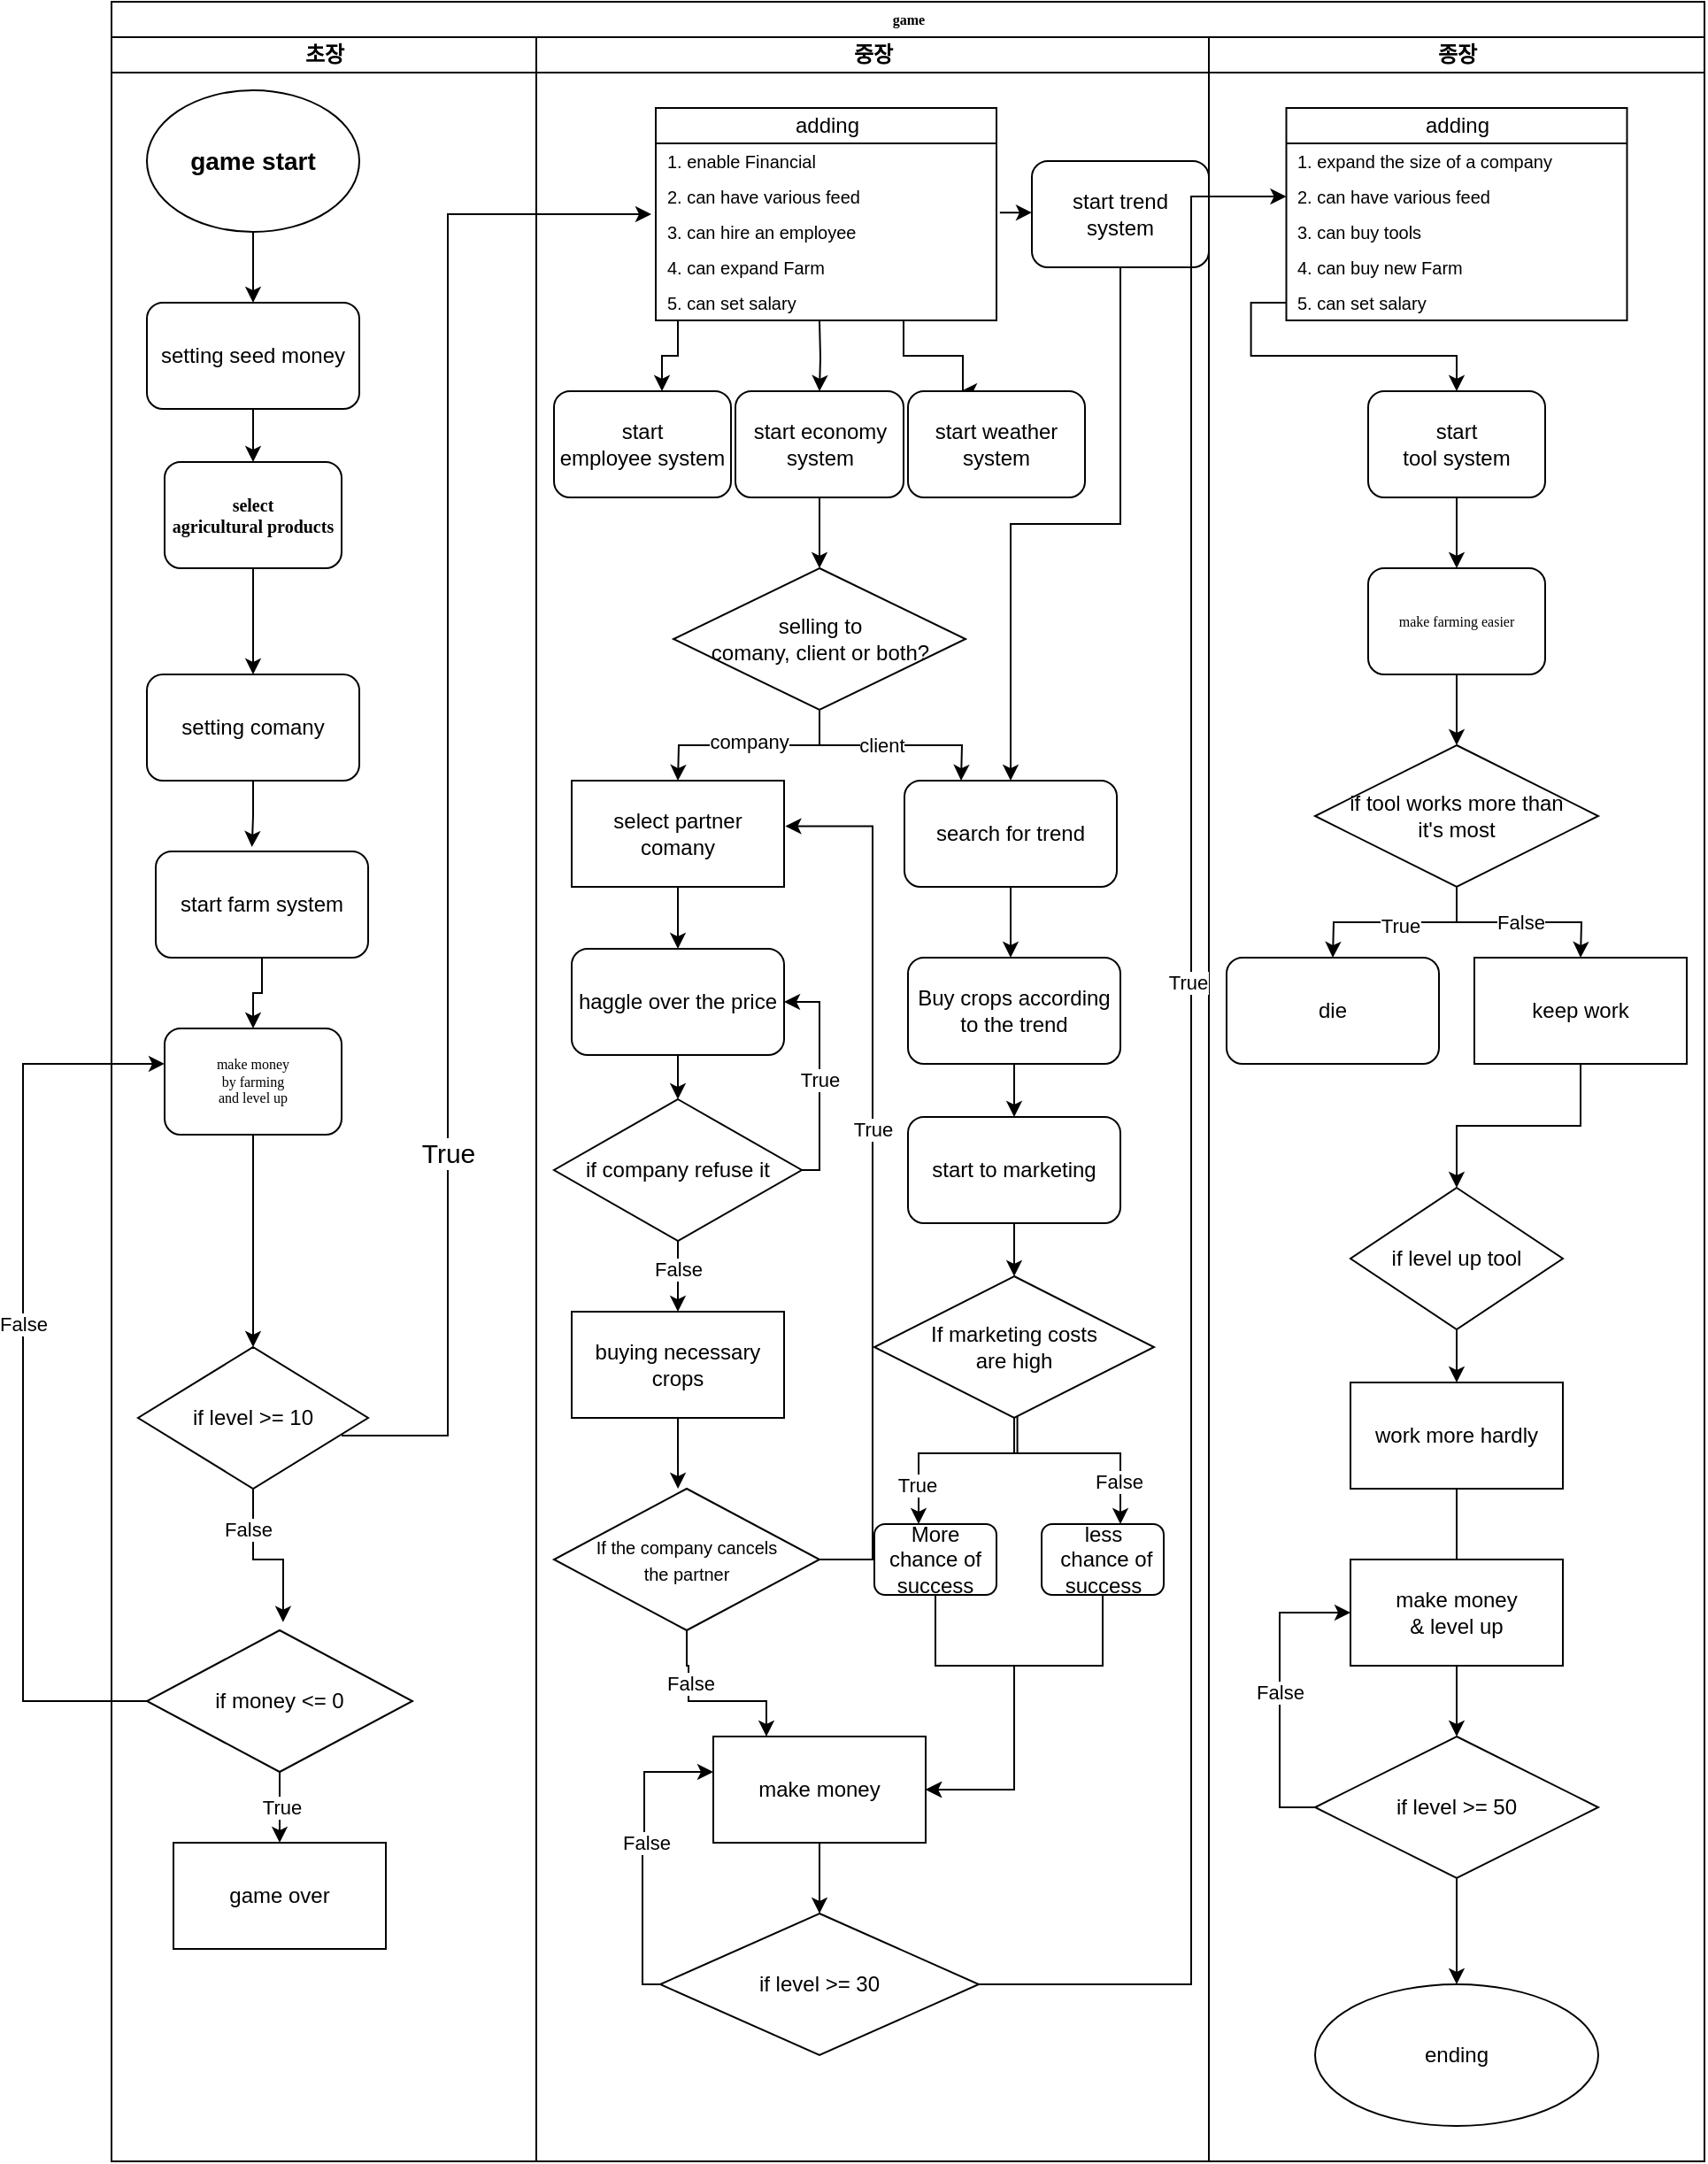 <mxfile version="21.6.6" type="github">
  <diagram name="Page-1" id="74e2e168-ea6b-b213-b513-2b3c1d86103e">
    <mxGraphModel dx="1149" dy="1063" grid="1" gridSize="20" guides="1" tooltips="1" connect="1" arrows="1" fold="1" page="0" pageScale="1" pageWidth="1100" pageHeight="850" background="none" math="0" shadow="0">
      <root>
        <mxCell id="0" />
        <mxCell id="1" parent="0" />
        <mxCell id="77e6c97f196da883-1" value="game" style="swimlane;html=1;childLayout=stackLayout;startSize=20;rounded=0;shadow=0;labelBackgroundColor=none;strokeWidth=1;fontFamily=Verdana;fontSize=8;align=center;" parent="1" vertex="1">
          <mxGeometry x="100" y="-160" width="900" height="1220" as="geometry" />
        </mxCell>
        <mxCell id="77e6c97f196da883-2" value="초장" style="swimlane;html=1;startSize=20;" parent="77e6c97f196da883-1" vertex="1">
          <mxGeometry y="20" width="240" height="1200" as="geometry" />
        </mxCell>
        <mxCell id="-Ns__JTZO5JxM-CEWDEw-22" style="edgeStyle=orthogonalEdgeStyle;rounded=0;orthogonalLoop=1;jettySize=auto;html=1;entryX=0.5;entryY=0;entryDx=0;entryDy=0;" edge="1" parent="77e6c97f196da883-2" source="77e6c97f196da883-9" target="-Ns__JTZO5JxM-CEWDEw-8">
          <mxGeometry relative="1" as="geometry" />
        </mxCell>
        <mxCell id="77e6c97f196da883-9" value="&lt;font style=&quot;font-size: 10px;&quot;&gt;&lt;b&gt;select&lt;br&gt;agricultural products&lt;/b&gt;&lt;/font&gt;&lt;b&gt;&lt;br&gt;&lt;/b&gt;" style="rounded=1;whiteSpace=wrap;html=1;shadow=0;labelBackgroundColor=none;strokeWidth=1;fontFamily=Verdana;fontSize=8;align=center;" parent="77e6c97f196da883-2" vertex="1">
          <mxGeometry x="30" y="240" width="100" height="60" as="geometry" />
        </mxCell>
        <mxCell id="-Ns__JTZO5JxM-CEWDEw-12" style="edgeStyle=orthogonalEdgeStyle;rounded=0;orthogonalLoop=1;jettySize=auto;html=1;entryX=0.5;entryY=0;entryDx=0;entryDy=0;" edge="1" parent="77e6c97f196da883-2" source="77e6c97f196da883-10" target="-Ns__JTZO5JxM-CEWDEw-11">
          <mxGeometry relative="1" as="geometry" />
        </mxCell>
        <mxCell id="77e6c97f196da883-10" value="make money&lt;br&gt;by farming&lt;br&gt;and level up" style="rounded=1;whiteSpace=wrap;html=1;shadow=0;labelBackgroundColor=none;strokeWidth=1;fontFamily=Verdana;fontSize=8;align=center;" parent="77e6c97f196da883-2" vertex="1">
          <mxGeometry x="30" y="560" width="100" height="60" as="geometry" />
        </mxCell>
        <mxCell id="-Ns__JTZO5JxM-CEWDEw-20" style="edgeStyle=orthogonalEdgeStyle;rounded=0;orthogonalLoop=1;jettySize=auto;html=1;entryX=0.5;entryY=0;entryDx=0;entryDy=0;" edge="1" parent="77e6c97f196da883-2" source="-Ns__JTZO5JxM-CEWDEw-1" target="-Ns__JTZO5JxM-CEWDEw-4">
          <mxGeometry relative="1" as="geometry" />
        </mxCell>
        <mxCell id="-Ns__JTZO5JxM-CEWDEw-1" value="&lt;span style=&quot;font-size: 14px;&quot;&gt;&lt;b&gt;game start&lt;/b&gt;&lt;/span&gt;" style="ellipse;whiteSpace=wrap;html=1;" vertex="1" parent="77e6c97f196da883-2">
          <mxGeometry x="20" y="30" width="120" height="80" as="geometry" />
        </mxCell>
        <mxCell id="-Ns__JTZO5JxM-CEWDEw-21" style="edgeStyle=orthogonalEdgeStyle;rounded=0;orthogonalLoop=1;jettySize=auto;html=1;exitX=0.5;exitY=1;exitDx=0;exitDy=0;entryX=0.5;entryY=0;entryDx=0;entryDy=0;" edge="1" parent="77e6c97f196da883-2" source="-Ns__JTZO5JxM-CEWDEw-4" target="77e6c97f196da883-9">
          <mxGeometry relative="1" as="geometry" />
        </mxCell>
        <mxCell id="-Ns__JTZO5JxM-CEWDEw-4" value="setting seed money" style="rounded=1;whiteSpace=wrap;html=1;" vertex="1" parent="77e6c97f196da883-2">
          <mxGeometry x="20" y="150" width="120" height="60" as="geometry" />
        </mxCell>
        <mxCell id="-Ns__JTZO5JxM-CEWDEw-10" style="edgeStyle=orthogonalEdgeStyle;rounded=0;orthogonalLoop=1;jettySize=auto;html=1;entryX=0.453;entryY=-0.042;entryDx=0;entryDy=0;entryPerimeter=0;" edge="1" parent="77e6c97f196da883-2" source="-Ns__JTZO5JxM-CEWDEw-8" target="-Ns__JTZO5JxM-CEWDEw-34">
          <mxGeometry relative="1" as="geometry">
            <mxPoint x="90" y="460" as="targetPoint" />
          </mxGeometry>
        </mxCell>
        <mxCell id="-Ns__JTZO5JxM-CEWDEw-8" value="setting comany" style="rounded=1;whiteSpace=wrap;html=1;" vertex="1" parent="77e6c97f196da883-2">
          <mxGeometry x="20" y="360" width="120" height="60" as="geometry" />
        </mxCell>
        <mxCell id="-Ns__JTZO5JxM-CEWDEw-25" style="edgeStyle=orthogonalEdgeStyle;rounded=0;orthogonalLoop=1;jettySize=auto;html=1;entryX=0.513;entryY=-0.058;entryDx=0;entryDy=0;entryPerimeter=0;" edge="1" parent="77e6c97f196da883-2" source="-Ns__JTZO5JxM-CEWDEw-11" target="-Ns__JTZO5JxM-CEWDEw-26">
          <mxGeometry relative="1" as="geometry">
            <mxPoint x="80" y="900" as="targetPoint" />
          </mxGeometry>
        </mxCell>
        <mxCell id="-Ns__JTZO5JxM-CEWDEw-31" value="False" style="edgeLabel;html=1;align=center;verticalAlign=middle;resizable=0;points=[];" vertex="1" connectable="0" parent="-Ns__JTZO5JxM-CEWDEw-25">
          <mxGeometry x="-0.517" y="-3" relative="1" as="geometry">
            <mxPoint as="offset" />
          </mxGeometry>
        </mxCell>
        <mxCell id="-Ns__JTZO5JxM-CEWDEw-11" value="if level &amp;gt;= 10" style="rhombus;whiteSpace=wrap;html=1;" vertex="1" parent="77e6c97f196da883-2">
          <mxGeometry x="15" y="740" width="130" height="80" as="geometry" />
        </mxCell>
        <mxCell id="-Ns__JTZO5JxM-CEWDEw-13" style="edgeStyle=orthogonalEdgeStyle;rounded=0;orthogonalLoop=1;jettySize=auto;html=1;entryX=0;entryY=0.5;entryDx=0;entryDy=0;" edge="1" parent="77e6c97f196da883-2">
          <mxGeometry relative="1" as="geometry">
            <mxPoint x="130" y="790" as="sourcePoint" />
            <mxPoint x="305" y="100" as="targetPoint" />
            <Array as="points">
              <mxPoint x="190" y="790" />
              <mxPoint x="190" y="100" />
            </Array>
          </mxGeometry>
        </mxCell>
        <mxCell id="-Ns__JTZO5JxM-CEWDEw-14" value="&lt;font style=&quot;font-size: 15px;&quot;&gt;True&lt;/font&gt;" style="edgeLabel;html=1;align=center;verticalAlign=middle;resizable=0;points=[];fontSize=15;" vertex="1" connectable="0" parent="-Ns__JTZO5JxM-CEWDEw-13">
          <mxGeometry x="0.042" y="-1" relative="1" as="geometry">
            <mxPoint x="-1" y="230" as="offset" />
          </mxGeometry>
        </mxCell>
        <mxCell id="-Ns__JTZO5JxM-CEWDEw-27" value="True" style="edgeStyle=orthogonalEdgeStyle;rounded=0;orthogonalLoop=1;jettySize=auto;html=1;" edge="1" parent="77e6c97f196da883-2" source="-Ns__JTZO5JxM-CEWDEw-26">
          <mxGeometry relative="1" as="geometry">
            <mxPoint x="95" y="1020" as="targetPoint" />
          </mxGeometry>
        </mxCell>
        <mxCell id="-Ns__JTZO5JxM-CEWDEw-29" style="edgeStyle=orthogonalEdgeStyle;rounded=0;orthogonalLoop=1;jettySize=auto;html=1;entryX=0;entryY=0.333;entryDx=0;entryDy=0;entryPerimeter=0;" edge="1" parent="77e6c97f196da883-2" source="-Ns__JTZO5JxM-CEWDEw-26" target="77e6c97f196da883-10">
          <mxGeometry relative="1" as="geometry">
            <Array as="points">
              <mxPoint x="-50" y="940" />
              <mxPoint x="-50" y="580" />
            </Array>
          </mxGeometry>
        </mxCell>
        <mxCell id="-Ns__JTZO5JxM-CEWDEw-30" value="False" style="edgeLabel;html=1;align=center;verticalAlign=middle;resizable=0;points=[];" vertex="1" connectable="0" parent="-Ns__JTZO5JxM-CEWDEw-29">
          <mxGeometry x="0.109" relative="1" as="geometry">
            <mxPoint as="offset" />
          </mxGeometry>
        </mxCell>
        <mxCell id="-Ns__JTZO5JxM-CEWDEw-26" value="if money &amp;lt;= 0" style="rhombus;whiteSpace=wrap;html=1;" vertex="1" parent="77e6c97f196da883-2">
          <mxGeometry x="20" y="900" width="150" height="80" as="geometry" />
        </mxCell>
        <mxCell id="-Ns__JTZO5JxM-CEWDEw-28" value="game over" style="rounded=0;whiteSpace=wrap;html=1;" vertex="1" parent="77e6c97f196da883-2">
          <mxGeometry x="35" y="1020" width="120" height="60" as="geometry" />
        </mxCell>
        <mxCell id="-Ns__JTZO5JxM-CEWDEw-35" style="edgeStyle=orthogonalEdgeStyle;rounded=0;orthogonalLoop=1;jettySize=auto;html=1;" edge="1" parent="77e6c97f196da883-2" source="-Ns__JTZO5JxM-CEWDEw-34" target="77e6c97f196da883-10">
          <mxGeometry relative="1" as="geometry" />
        </mxCell>
        <mxCell id="-Ns__JTZO5JxM-CEWDEw-34" value="start farm system" style="rounded=1;whiteSpace=wrap;html=1;" vertex="1" parent="77e6c97f196da883-2">
          <mxGeometry x="25" y="460" width="120" height="60" as="geometry" />
        </mxCell>
        <mxCell id="77e6c97f196da883-3" value="중장" style="swimlane;html=1;startSize=20;" parent="77e6c97f196da883-1" vertex="1">
          <mxGeometry x="240" y="20" width="380" height="1200" as="geometry" />
        </mxCell>
        <mxCell id="-Ns__JTZO5JxM-CEWDEw-19" style="edgeStyle=orthogonalEdgeStyle;rounded=0;orthogonalLoop=1;jettySize=auto;html=1;" edge="1" parent="77e6c97f196da883-3" target="-Ns__JTZO5JxM-CEWDEw-33">
          <mxGeometry relative="1" as="geometry">
            <mxPoint x="80" y="160" as="sourcePoint" />
            <mxPoint x="160" y="220" as="targetPoint" />
            <Array as="points">
              <mxPoint x="80" y="180" />
              <mxPoint x="71" y="180" />
            </Array>
          </mxGeometry>
        </mxCell>
        <mxCell id="-Ns__JTZO5JxM-CEWDEw-40" style="edgeStyle=orthogonalEdgeStyle;rounded=0;orthogonalLoop=1;jettySize=auto;html=1;" edge="1" parent="77e6c97f196da883-3" target="-Ns__JTZO5JxM-CEWDEw-39">
          <mxGeometry relative="1" as="geometry">
            <mxPoint x="160" y="160" as="sourcePoint" />
          </mxGeometry>
        </mxCell>
        <mxCell id="-Ns__JTZO5JxM-CEWDEw-41" style="edgeStyle=orthogonalEdgeStyle;rounded=0;orthogonalLoop=1;jettySize=auto;html=1;exitX=0.75;exitY=1;exitDx=0;exitDy=0;" edge="1" parent="77e6c97f196da883-3">
          <mxGeometry relative="1" as="geometry">
            <mxPoint x="240" y="200" as="targetPoint" />
            <mxPoint x="207.5" y="160" as="sourcePoint" />
            <Array as="points">
              <mxPoint x="207" y="180" />
              <mxPoint x="241" y="180" />
              <mxPoint x="241" y="200" />
            </Array>
          </mxGeometry>
        </mxCell>
        <mxCell id="-Ns__JTZO5JxM-CEWDEw-72" style="edgeStyle=orthogonalEdgeStyle;rounded=0;orthogonalLoop=1;jettySize=auto;html=1;exitX=1.01;exitY=0.956;exitDx=0;exitDy=0;exitPerimeter=0;" edge="1" parent="77e6c97f196da883-3" source="-Ns__JTZO5JxM-CEWDEw-97" target="-Ns__JTZO5JxM-CEWDEw-73">
          <mxGeometry relative="1" as="geometry">
            <mxPoint x="275" y="100" as="targetPoint" />
            <mxPoint x="255" y="100.0" as="sourcePoint" />
            <Array as="points">
              <mxPoint x="270" y="100" />
              <mxPoint x="270" y="100" />
            </Array>
          </mxGeometry>
        </mxCell>
        <mxCell id="-Ns__JTZO5JxM-CEWDEw-33" value="start &lt;br&gt;employee system" style="rounded=1;whiteSpace=wrap;html=1;" vertex="1" parent="77e6c97f196da883-3">
          <mxGeometry x="10" y="200" width="100" height="60" as="geometry" />
        </mxCell>
        <mxCell id="-Ns__JTZO5JxM-CEWDEw-44" style="edgeStyle=orthogonalEdgeStyle;rounded=0;orthogonalLoop=1;jettySize=auto;html=1;" edge="1" parent="77e6c97f196da883-3" source="-Ns__JTZO5JxM-CEWDEw-39">
          <mxGeometry relative="1" as="geometry">
            <mxPoint x="160" y="300" as="targetPoint" />
          </mxGeometry>
        </mxCell>
        <mxCell id="-Ns__JTZO5JxM-CEWDEw-39" value="start economy&lt;br&gt;system" style="rounded=1;whiteSpace=wrap;html=1;" vertex="1" parent="77e6c97f196da883-3">
          <mxGeometry x="112.5" y="200" width="95" height="60" as="geometry" />
        </mxCell>
        <mxCell id="-Ns__JTZO5JxM-CEWDEw-42" value="start weather&lt;br&gt;system" style="rounded=1;whiteSpace=wrap;html=1;" vertex="1" parent="77e6c97f196da883-3">
          <mxGeometry x="210" y="200" width="100" height="60" as="geometry" />
        </mxCell>
        <mxCell id="-Ns__JTZO5JxM-CEWDEw-47" style="edgeStyle=orthogonalEdgeStyle;rounded=0;orthogonalLoop=1;jettySize=auto;html=1;" edge="1" parent="77e6c97f196da883-3" source="-Ns__JTZO5JxM-CEWDEw-45">
          <mxGeometry relative="1" as="geometry">
            <mxPoint x="80" y="420" as="targetPoint" />
          </mxGeometry>
        </mxCell>
        <mxCell id="-Ns__JTZO5JxM-CEWDEw-49" value="company" style="edgeLabel;html=1;align=center;verticalAlign=middle;resizable=0;points=[];" vertex="1" connectable="0" parent="-Ns__JTZO5JxM-CEWDEw-47">
          <mxGeometry x="-0.0" y="-2" relative="1" as="geometry">
            <mxPoint as="offset" />
          </mxGeometry>
        </mxCell>
        <mxCell id="-Ns__JTZO5JxM-CEWDEw-48" style="edgeStyle=orthogonalEdgeStyle;rounded=0;orthogonalLoop=1;jettySize=auto;html=1;" edge="1" parent="77e6c97f196da883-3" source="-Ns__JTZO5JxM-CEWDEw-45">
          <mxGeometry relative="1" as="geometry">
            <mxPoint x="240" y="420" as="targetPoint" />
          </mxGeometry>
        </mxCell>
        <mxCell id="-Ns__JTZO5JxM-CEWDEw-50" value="client" style="edgeLabel;html=1;align=center;verticalAlign=middle;resizable=0;points=[];" vertex="1" connectable="0" parent="-Ns__JTZO5JxM-CEWDEw-48">
          <mxGeometry x="-0.085" relative="1" as="geometry">
            <mxPoint as="offset" />
          </mxGeometry>
        </mxCell>
        <mxCell id="-Ns__JTZO5JxM-CEWDEw-45" value="selling to &lt;br&gt;comany, client or both?" style="rhombus;whiteSpace=wrap;html=1;" vertex="1" parent="77e6c97f196da883-3">
          <mxGeometry x="77.5" y="300" width="165" height="80" as="geometry" />
        </mxCell>
        <mxCell id="-Ns__JTZO5JxM-CEWDEw-51" value="select partner comany" style="rounded=0;whiteSpace=wrap;html=1;" vertex="1" parent="77e6c97f196da883-3">
          <mxGeometry x="20" y="420" width="120" height="60" as="geometry" />
        </mxCell>
        <mxCell id="-Ns__JTZO5JxM-CEWDEw-55" style="edgeStyle=orthogonalEdgeStyle;rounded=0;orthogonalLoop=1;jettySize=auto;html=1;entryX=0.5;entryY=0;entryDx=0;entryDy=0;" edge="1" parent="77e6c97f196da883-3" source="-Ns__JTZO5JxM-CEWDEw-53" target="-Ns__JTZO5JxM-CEWDEw-54">
          <mxGeometry relative="1" as="geometry" />
        </mxCell>
        <mxCell id="-Ns__JTZO5JxM-CEWDEw-53" value="haggle over the price" style="rounded=1;whiteSpace=wrap;html=1;" vertex="1" parent="77e6c97f196da883-3">
          <mxGeometry x="20" y="515" width="120" height="60" as="geometry" />
        </mxCell>
        <mxCell id="-Ns__JTZO5JxM-CEWDEw-52" style="edgeStyle=orthogonalEdgeStyle;rounded=0;orthogonalLoop=1;jettySize=auto;html=1;" edge="1" parent="77e6c97f196da883-3" source="-Ns__JTZO5JxM-CEWDEw-51" target="-Ns__JTZO5JxM-CEWDEw-53">
          <mxGeometry relative="1" as="geometry">
            <mxPoint x="80" y="520" as="targetPoint" />
          </mxGeometry>
        </mxCell>
        <mxCell id="-Ns__JTZO5JxM-CEWDEw-56" style="edgeStyle=orthogonalEdgeStyle;rounded=0;orthogonalLoop=1;jettySize=auto;html=1;entryX=1;entryY=0.5;entryDx=0;entryDy=0;" edge="1" parent="77e6c97f196da883-3" source="-Ns__JTZO5JxM-CEWDEw-54" target="-Ns__JTZO5JxM-CEWDEw-53">
          <mxGeometry relative="1" as="geometry">
            <mxPoint x="160" y="540" as="targetPoint" />
            <Array as="points">
              <mxPoint x="160" y="640" />
              <mxPoint x="160" y="545" />
            </Array>
          </mxGeometry>
        </mxCell>
        <mxCell id="-Ns__JTZO5JxM-CEWDEw-57" value="True" style="edgeLabel;html=1;align=center;verticalAlign=middle;resizable=0;points=[];" vertex="1" connectable="0" parent="-Ns__JTZO5JxM-CEWDEw-56">
          <mxGeometry x="-0.019" relative="1" as="geometry">
            <mxPoint as="offset" />
          </mxGeometry>
        </mxCell>
        <mxCell id="-Ns__JTZO5JxM-CEWDEw-58" style="edgeStyle=orthogonalEdgeStyle;rounded=0;orthogonalLoop=1;jettySize=auto;html=1;" edge="1" parent="77e6c97f196da883-3" source="-Ns__JTZO5JxM-CEWDEw-54">
          <mxGeometry relative="1" as="geometry">
            <mxPoint x="80" y="720" as="targetPoint" />
          </mxGeometry>
        </mxCell>
        <mxCell id="-Ns__JTZO5JxM-CEWDEw-59" value="False" style="edgeLabel;html=1;align=center;verticalAlign=middle;resizable=0;points=[];" vertex="1" connectable="0" parent="-Ns__JTZO5JxM-CEWDEw-58">
          <mxGeometry x="-0.231" relative="1" as="geometry">
            <mxPoint as="offset" />
          </mxGeometry>
        </mxCell>
        <mxCell id="-Ns__JTZO5JxM-CEWDEw-54" value="if company refuse it" style="rhombus;whiteSpace=wrap;html=1;" vertex="1" parent="77e6c97f196da883-3">
          <mxGeometry x="10" y="600" width="140" height="80" as="geometry" />
        </mxCell>
        <mxCell id="-Ns__JTZO5JxM-CEWDEw-62" style="edgeStyle=orthogonalEdgeStyle;rounded=0;orthogonalLoop=1;jettySize=auto;html=1;entryX=0.467;entryY=0;entryDx=0;entryDy=0;entryPerimeter=0;" edge="1" parent="77e6c97f196da883-3" source="-Ns__JTZO5JxM-CEWDEw-60" target="-Ns__JTZO5JxM-CEWDEw-61">
          <mxGeometry relative="1" as="geometry" />
        </mxCell>
        <mxCell id="-Ns__JTZO5JxM-CEWDEw-60" value="buying necessary crops" style="rounded=0;whiteSpace=wrap;html=1;" vertex="1" parent="77e6c97f196da883-3">
          <mxGeometry x="20" y="720" width="120" height="60" as="geometry" />
        </mxCell>
        <mxCell id="-Ns__JTZO5JxM-CEWDEw-63" style="edgeStyle=orthogonalEdgeStyle;rounded=0;orthogonalLoop=1;jettySize=auto;html=1;entryX=1.006;entryY=0.429;entryDx=0;entryDy=0;entryPerimeter=0;" edge="1" parent="77e6c97f196da883-3" source="-Ns__JTZO5JxM-CEWDEw-61" target="-Ns__JTZO5JxM-CEWDEw-51">
          <mxGeometry relative="1" as="geometry">
            <Array as="points">
              <mxPoint x="190" y="860" />
              <mxPoint x="190" y="446" />
            </Array>
          </mxGeometry>
        </mxCell>
        <mxCell id="-Ns__JTZO5JxM-CEWDEw-64" value="True" style="edgeLabel;html=1;align=center;verticalAlign=middle;resizable=0;points=[];" vertex="1" connectable="0" parent="-Ns__JTZO5JxM-CEWDEw-63">
          <mxGeometry x="0.107" relative="1" as="geometry">
            <mxPoint as="offset" />
          </mxGeometry>
        </mxCell>
        <mxCell id="-Ns__JTZO5JxM-CEWDEw-65" style="edgeStyle=orthogonalEdgeStyle;rounded=0;orthogonalLoop=1;jettySize=auto;html=1;entryX=0.25;entryY=0;entryDx=0;entryDy=0;" edge="1" parent="77e6c97f196da883-3" source="-Ns__JTZO5JxM-CEWDEw-61" target="-Ns__JTZO5JxM-CEWDEw-67">
          <mxGeometry relative="1" as="geometry">
            <mxPoint x="85.0" y="940.0" as="targetPoint" />
            <Array as="points">
              <mxPoint x="85" y="920" />
              <mxPoint x="86" y="920" />
              <mxPoint x="86" y="940" />
              <mxPoint x="130" y="940" />
            </Array>
          </mxGeometry>
        </mxCell>
        <mxCell id="-Ns__JTZO5JxM-CEWDEw-66" value="False" style="edgeLabel;html=1;align=center;verticalAlign=middle;resizable=0;points=[];" vertex="1" connectable="0" parent="-Ns__JTZO5JxM-CEWDEw-65">
          <mxGeometry x="-0.408" y="1" relative="1" as="geometry">
            <mxPoint as="offset" />
          </mxGeometry>
        </mxCell>
        <mxCell id="-Ns__JTZO5JxM-CEWDEw-61" value="&lt;font style=&quot;font-size: 10px;&quot;&gt;If the company cancels &lt;br&gt;the partner&lt;/font&gt;" style="rhombus;whiteSpace=wrap;html=1;" vertex="1" parent="77e6c97f196da883-3">
          <mxGeometry x="10" y="820" width="150" height="80" as="geometry" />
        </mxCell>
        <mxCell id="-Ns__JTZO5JxM-CEWDEw-124" value="" style="edgeStyle=orthogonalEdgeStyle;rounded=0;orthogonalLoop=1;jettySize=auto;html=1;" edge="1" parent="77e6c97f196da883-3" source="-Ns__JTZO5JxM-CEWDEw-67" target="-Ns__JTZO5JxM-CEWDEw-123">
          <mxGeometry relative="1" as="geometry" />
        </mxCell>
        <mxCell id="-Ns__JTZO5JxM-CEWDEw-67" value="make money" style="rounded=0;whiteSpace=wrap;html=1;" vertex="1" parent="77e6c97f196da883-3">
          <mxGeometry x="100" y="960" width="120" height="60" as="geometry" />
        </mxCell>
        <mxCell id="-Ns__JTZO5JxM-CEWDEw-69" style="edgeStyle=orthogonalEdgeStyle;rounded=0;orthogonalLoop=1;jettySize=auto;html=1;" edge="1" parent="77e6c97f196da883-3" source="-Ns__JTZO5JxM-CEWDEw-68">
          <mxGeometry relative="1" as="geometry">
            <mxPoint x="268" y="520" as="targetPoint" />
          </mxGeometry>
        </mxCell>
        <mxCell id="-Ns__JTZO5JxM-CEWDEw-68" value="search for trend" style="rounded=1;whiteSpace=wrap;html=1;" vertex="1" parent="77e6c97f196da883-3">
          <mxGeometry x="208" y="420" width="120" height="60" as="geometry" />
        </mxCell>
        <mxCell id="-Ns__JTZO5JxM-CEWDEw-75" style="edgeStyle=orthogonalEdgeStyle;rounded=0;orthogonalLoop=1;jettySize=auto;html=1;entryX=0.5;entryY=0;entryDx=0;entryDy=0;" edge="1" parent="77e6c97f196da883-3" source="-Ns__JTZO5JxM-CEWDEw-70" target="-Ns__JTZO5JxM-CEWDEw-76">
          <mxGeometry relative="1" as="geometry">
            <mxPoint x="270.0" y="600" as="targetPoint" />
          </mxGeometry>
        </mxCell>
        <mxCell id="-Ns__JTZO5JxM-CEWDEw-70" value="Buy crops according to the trend" style="rounded=1;whiteSpace=wrap;html=1;" vertex="1" parent="77e6c97f196da883-3">
          <mxGeometry x="210" y="520" width="120" height="60" as="geometry" />
        </mxCell>
        <mxCell id="-Ns__JTZO5JxM-CEWDEw-74" style="edgeStyle=orthogonalEdgeStyle;rounded=0;orthogonalLoop=1;jettySize=auto;html=1;" edge="1" parent="77e6c97f196da883-3" source="-Ns__JTZO5JxM-CEWDEw-73" target="-Ns__JTZO5JxM-CEWDEw-68">
          <mxGeometry relative="1" as="geometry" />
        </mxCell>
        <mxCell id="-Ns__JTZO5JxM-CEWDEw-73" value="start trend&lt;br&gt;system" style="rounded=1;whiteSpace=wrap;html=1;" vertex="1" parent="77e6c97f196da883-3">
          <mxGeometry x="280" y="70" width="100" height="60" as="geometry" />
        </mxCell>
        <mxCell id="-Ns__JTZO5JxM-CEWDEw-85" style="edgeStyle=orthogonalEdgeStyle;rounded=0;orthogonalLoop=1;jettySize=auto;html=1;entryX=0.5;entryY=0;entryDx=0;entryDy=0;" edge="1" parent="77e6c97f196da883-3" source="-Ns__JTZO5JxM-CEWDEw-76" target="-Ns__JTZO5JxM-CEWDEw-82">
          <mxGeometry relative="1" as="geometry" />
        </mxCell>
        <mxCell id="-Ns__JTZO5JxM-CEWDEw-76" value="start to marketing" style="rounded=1;whiteSpace=wrap;html=1;" vertex="1" parent="77e6c97f196da883-3">
          <mxGeometry x="210" y="610" width="120" height="60" as="geometry" />
        </mxCell>
        <mxCell id="-Ns__JTZO5JxM-CEWDEw-86" style="edgeStyle=orthogonalEdgeStyle;rounded=0;orthogonalLoop=1;jettySize=auto;html=1;" edge="1" parent="77e6c97f196da883-3">
          <mxGeometry relative="1" as="geometry">
            <mxPoint x="216" y="840" as="targetPoint" />
            <mxPoint x="271.75" y="760" as="sourcePoint" />
            <Array as="points">
              <mxPoint x="272" y="800" />
              <mxPoint x="216" y="800" />
            </Array>
          </mxGeometry>
        </mxCell>
        <mxCell id="-Ns__JTZO5JxM-CEWDEw-91" value="True" style="edgeLabel;html=1;align=center;verticalAlign=middle;resizable=0;points=[];" vertex="1" connectable="0" parent="-Ns__JTZO5JxM-CEWDEw-86">
          <mxGeometry x="0.668" y="-1" relative="1" as="geometry">
            <mxPoint as="offset" />
          </mxGeometry>
        </mxCell>
        <mxCell id="-Ns__JTZO5JxM-CEWDEw-87" style="edgeStyle=orthogonalEdgeStyle;rounded=0;orthogonalLoop=1;jettySize=auto;html=1;exitX=0.5;exitY=1;exitDx=0;exitDy=0;" edge="1" parent="77e6c97f196da883-3" source="-Ns__JTZO5JxM-CEWDEw-82">
          <mxGeometry relative="1" as="geometry">
            <mxPoint x="330" y="840" as="targetPoint" />
            <Array as="points">
              <mxPoint x="270" y="800" />
              <mxPoint x="330" y="800" />
            </Array>
          </mxGeometry>
        </mxCell>
        <mxCell id="-Ns__JTZO5JxM-CEWDEw-92" value="False" style="edgeLabel;html=1;align=center;verticalAlign=middle;resizable=0;points=[];" vertex="1" connectable="0" parent="-Ns__JTZO5JxM-CEWDEw-87">
          <mxGeometry x="0.59" y="-1" relative="1" as="geometry">
            <mxPoint as="offset" />
          </mxGeometry>
        </mxCell>
        <mxCell id="-Ns__JTZO5JxM-CEWDEw-82" value="If marketing costs&lt;br&gt;are high" style="rhombus;whiteSpace=wrap;html=1;" vertex="1" parent="77e6c97f196da883-3">
          <mxGeometry x="191" y="700" width="158" height="80" as="geometry" />
        </mxCell>
        <mxCell id="-Ns__JTZO5JxM-CEWDEw-93" style="edgeStyle=orthogonalEdgeStyle;rounded=0;orthogonalLoop=1;jettySize=auto;html=1;entryX=1;entryY=0.5;entryDx=0;entryDy=0;" edge="1" parent="77e6c97f196da883-3" source="-Ns__JTZO5JxM-CEWDEw-88" target="-Ns__JTZO5JxM-CEWDEw-67">
          <mxGeometry relative="1" as="geometry">
            <mxPoint x="250" y="1000" as="targetPoint" />
            <Array as="points">
              <mxPoint x="226" y="920" />
              <mxPoint x="270" y="920" />
              <mxPoint x="270" y="990" />
            </Array>
          </mxGeometry>
        </mxCell>
        <mxCell id="-Ns__JTZO5JxM-CEWDEw-88" value="More chance of success" style="rounded=1;whiteSpace=wrap;html=1;" vertex="1" parent="77e6c97f196da883-3">
          <mxGeometry x="191" y="840" width="69" height="40" as="geometry" />
        </mxCell>
        <mxCell id="-Ns__JTZO5JxM-CEWDEw-94" style="edgeStyle=orthogonalEdgeStyle;rounded=0;orthogonalLoop=1;jettySize=auto;html=1;exitX=0.5;exitY=1;exitDx=0;exitDy=0;entryX=1;entryY=0.5;entryDx=0;entryDy=0;" edge="1" parent="77e6c97f196da883-3" source="-Ns__JTZO5JxM-CEWDEw-90" target="-Ns__JTZO5JxM-CEWDEw-67">
          <mxGeometry relative="1" as="geometry">
            <mxPoint x="250" y="940" as="targetPoint" />
            <Array as="points">
              <mxPoint x="320" y="920" />
              <mxPoint x="270" y="920" />
              <mxPoint x="270" y="990" />
            </Array>
          </mxGeometry>
        </mxCell>
        <mxCell id="-Ns__JTZO5JxM-CEWDEw-90" value="less&lt;br&gt;&amp;nbsp;chance of success" style="rounded=1;whiteSpace=wrap;html=1;" vertex="1" parent="77e6c97f196da883-3">
          <mxGeometry x="285.5" y="840" width="69" height="40" as="geometry" />
        </mxCell>
        <mxCell id="-Ns__JTZO5JxM-CEWDEw-95" value="adding" style="swimlane;fontStyle=0;childLayout=stackLayout;horizontal=1;startSize=20;horizontalStack=0;resizeParent=1;resizeParentMax=0;resizeLast=0;collapsible=1;marginBottom=0;whiteSpace=wrap;html=1;" vertex="1" parent="77e6c97f196da883-3">
          <mxGeometry x="67.5" y="40" width="192.5" height="120" as="geometry">
            <mxRectangle x="67.5" y="40" width="80" height="40" as="alternateBounds" />
          </mxGeometry>
        </mxCell>
        <mxCell id="-Ns__JTZO5JxM-CEWDEw-96" value="1. enable&amp;nbsp;Financial" style="text;strokeColor=none;fillColor=none;align=left;verticalAlign=middle;spacingLeft=4;spacingRight=4;overflow=hidden;points=[[0,0.5],[1,0.5]];portConstraint=eastwest;rotatable=0;whiteSpace=wrap;html=1;fontSize=10;" vertex="1" parent="-Ns__JTZO5JxM-CEWDEw-95">
          <mxGeometry y="20" width="192.5" height="20" as="geometry" />
        </mxCell>
        <mxCell id="-Ns__JTZO5JxM-CEWDEw-97" value="2. can have various feed" style="text;strokeColor=none;fillColor=none;align=left;verticalAlign=middle;spacingLeft=4;spacingRight=4;overflow=hidden;points=[[0,0.5],[1,0.5]];portConstraint=eastwest;rotatable=0;whiteSpace=wrap;html=1;fontSize=10;" vertex="1" parent="-Ns__JTZO5JxM-CEWDEw-95">
          <mxGeometry y="40" width="192.5" height="20" as="geometry" />
        </mxCell>
        <mxCell id="-Ns__JTZO5JxM-CEWDEw-98" value="&lt;font style=&quot;font-size: 10px;&quot;&gt;3. can&amp;nbsp;hire an employee&lt;br&gt;&lt;/font&gt;" style="text;strokeColor=none;fillColor=none;align=left;verticalAlign=middle;spacingLeft=4;spacingRight=4;overflow=hidden;points=[[0,0.5],[1,0.5]];portConstraint=eastwest;rotatable=0;whiteSpace=wrap;html=1;" vertex="1" parent="-Ns__JTZO5JxM-CEWDEw-95">
          <mxGeometry y="60" width="192.5" height="20" as="geometry" />
        </mxCell>
        <mxCell id="-Ns__JTZO5JxM-CEWDEw-108" value="&lt;font style=&quot;font-size: 10px;&quot;&gt;4. can expand Farm&lt;br&gt;&lt;/font&gt;" style="text;strokeColor=none;fillColor=none;align=left;verticalAlign=middle;spacingLeft=4;spacingRight=4;overflow=hidden;points=[[0,0.5],[1,0.5]];portConstraint=eastwest;rotatable=0;whiteSpace=wrap;html=1;" vertex="1" parent="-Ns__JTZO5JxM-CEWDEw-95">
          <mxGeometry y="80" width="192.5" height="20" as="geometry" />
        </mxCell>
        <mxCell id="-Ns__JTZO5JxM-CEWDEw-109" value="&lt;font style=&quot;font-size: 10px;&quot;&gt;5. can set salary&lt;br&gt;&lt;/font&gt;" style="text;strokeColor=none;fillColor=none;align=left;verticalAlign=middle;spacingLeft=4;spacingRight=4;overflow=hidden;points=[[0,0.5],[1,0.5]];portConstraint=eastwest;rotatable=0;whiteSpace=wrap;html=1;" vertex="1" parent="-Ns__JTZO5JxM-CEWDEw-95">
          <mxGeometry y="100" width="192.5" height="20" as="geometry" />
        </mxCell>
        <mxCell id="-Ns__JTZO5JxM-CEWDEw-125" style="edgeStyle=orthogonalEdgeStyle;rounded=0;orthogonalLoop=1;jettySize=auto;html=1;" edge="1" parent="77e6c97f196da883-3">
          <mxGeometry relative="1" as="geometry">
            <mxPoint x="100" y="980" as="targetPoint" />
            <mxPoint x="80" y="1100" as="sourcePoint" />
            <Array as="points">
              <mxPoint x="60" y="1100" />
              <mxPoint x="60" y="1021" />
              <mxPoint x="61" y="1021" />
              <mxPoint x="61" y="980" />
            </Array>
          </mxGeometry>
        </mxCell>
        <mxCell id="-Ns__JTZO5JxM-CEWDEw-126" value="False" style="edgeLabel;html=1;align=center;verticalAlign=middle;resizable=0;points=[];" vertex="1" connectable="0" parent="-Ns__JTZO5JxM-CEWDEw-125">
          <mxGeometry x="0.126" y="-1" relative="1" as="geometry">
            <mxPoint as="offset" />
          </mxGeometry>
        </mxCell>
        <mxCell id="-Ns__JTZO5JxM-CEWDEw-123" value="if level &amp;gt;= 30" style="rhombus;whiteSpace=wrap;html=1;rounded=0;" vertex="1" parent="77e6c97f196da883-3">
          <mxGeometry x="70" y="1060" width="180" height="80" as="geometry" />
        </mxCell>
        <mxCell id="77e6c97f196da883-4" value="종장" style="swimlane;html=1;startSize=20;" parent="77e6c97f196da883-1" vertex="1">
          <mxGeometry x="620" y="20" width="280" height="1200" as="geometry" />
        </mxCell>
        <mxCell id="-Ns__JTZO5JxM-CEWDEw-131" style="edgeStyle=orthogonalEdgeStyle;rounded=0;orthogonalLoop=1;jettySize=auto;html=1;entryX=0.5;entryY=0;entryDx=0;entryDy=0;" edge="1" parent="77e6c97f196da883-4" source="77e6c97f196da883-14" target="-Ns__JTZO5JxM-CEWDEw-130">
          <mxGeometry relative="1" as="geometry" />
        </mxCell>
        <mxCell id="77e6c97f196da883-14" value="make farming easier" style="rounded=1;whiteSpace=wrap;html=1;shadow=0;labelBackgroundColor=none;strokeWidth=1;fontFamily=Verdana;fontSize=8;align=center;" parent="77e6c97f196da883-4" vertex="1">
          <mxGeometry x="90" y="300" width="100" height="60" as="geometry" />
        </mxCell>
        <mxCell id="-Ns__JTZO5JxM-CEWDEw-117" value="adding" style="swimlane;fontStyle=0;childLayout=stackLayout;horizontal=1;startSize=20;horizontalStack=0;resizeParent=1;resizeParentMax=0;resizeLast=0;collapsible=1;marginBottom=0;whiteSpace=wrap;html=1;" vertex="1" parent="77e6c97f196da883-4">
          <mxGeometry x="43.75" y="40" width="192.5" height="120" as="geometry">
            <mxRectangle x="67.5" y="40" width="80" height="40" as="alternateBounds" />
          </mxGeometry>
        </mxCell>
        <mxCell id="-Ns__JTZO5JxM-CEWDEw-118" value="1. expand the size of a company" style="text;strokeColor=none;fillColor=none;align=left;verticalAlign=middle;spacingLeft=4;spacingRight=4;overflow=hidden;points=[[0,0.5],[1,0.5]];portConstraint=eastwest;rotatable=0;whiteSpace=wrap;html=1;fontSize=10;" vertex="1" parent="-Ns__JTZO5JxM-CEWDEw-117">
          <mxGeometry y="20" width="192.5" height="20" as="geometry" />
        </mxCell>
        <mxCell id="-Ns__JTZO5JxM-CEWDEw-119" value="2. can have various feed" style="text;strokeColor=none;fillColor=none;align=left;verticalAlign=middle;spacingLeft=4;spacingRight=4;overflow=hidden;points=[[0,0.5],[1,0.5]];portConstraint=eastwest;rotatable=0;whiteSpace=wrap;html=1;fontSize=10;" vertex="1" parent="-Ns__JTZO5JxM-CEWDEw-117">
          <mxGeometry y="40" width="192.5" height="20" as="geometry" />
        </mxCell>
        <mxCell id="-Ns__JTZO5JxM-CEWDEw-120" value="&lt;font style=&quot;font-size: 10px;&quot;&gt;3. can buy tools&lt;br&gt;&lt;/font&gt;" style="text;strokeColor=none;fillColor=none;align=left;verticalAlign=middle;spacingLeft=4;spacingRight=4;overflow=hidden;points=[[0,0.5],[1,0.5]];portConstraint=eastwest;rotatable=0;whiteSpace=wrap;html=1;" vertex="1" parent="-Ns__JTZO5JxM-CEWDEw-117">
          <mxGeometry y="60" width="192.5" height="20" as="geometry" />
        </mxCell>
        <mxCell id="-Ns__JTZO5JxM-CEWDEw-121" value="&lt;font style=&quot;font-size: 10px;&quot;&gt;4. can buy new Farm&lt;br&gt;&lt;/font&gt;" style="text;strokeColor=none;fillColor=none;align=left;verticalAlign=middle;spacingLeft=4;spacingRight=4;overflow=hidden;points=[[0,0.5],[1,0.5]];portConstraint=eastwest;rotatable=0;whiteSpace=wrap;html=1;" vertex="1" parent="-Ns__JTZO5JxM-CEWDEw-117">
          <mxGeometry y="80" width="192.5" height="20" as="geometry" />
        </mxCell>
        <mxCell id="-Ns__JTZO5JxM-CEWDEw-122" value="&lt;font style=&quot;font-size: 10px;&quot;&gt;5. can set salary&lt;br&gt;&lt;/font&gt;" style="text;strokeColor=none;fillColor=none;align=left;verticalAlign=middle;spacingLeft=4;spacingRight=4;overflow=hidden;points=[[0,0.5],[1,0.5]];portConstraint=eastwest;rotatable=0;whiteSpace=wrap;html=1;" vertex="1" parent="-Ns__JTZO5JxM-CEWDEw-117">
          <mxGeometry y="100" width="192.5" height="20" as="geometry" />
        </mxCell>
        <mxCell id="-Ns__JTZO5JxM-CEWDEw-129" style="edgeStyle=orthogonalEdgeStyle;rounded=0;orthogonalLoop=1;jettySize=auto;html=1;entryX=0.5;entryY=0;entryDx=0;entryDy=0;" edge="1" parent="77e6c97f196da883-4" source="-Ns__JTZO5JxM-CEWDEw-127" target="77e6c97f196da883-14">
          <mxGeometry relative="1" as="geometry" />
        </mxCell>
        <mxCell id="-Ns__JTZO5JxM-CEWDEw-127" value="start &lt;br&gt;tool system" style="rounded=1;whiteSpace=wrap;html=1;" vertex="1" parent="77e6c97f196da883-4">
          <mxGeometry x="90" y="200" width="100" height="60" as="geometry" />
        </mxCell>
        <mxCell id="-Ns__JTZO5JxM-CEWDEw-128" style="edgeStyle=orthogonalEdgeStyle;rounded=0;orthogonalLoop=1;jettySize=auto;html=1;exitX=0;exitY=0.5;exitDx=0;exitDy=0;" edge="1" parent="77e6c97f196da883-4" source="-Ns__JTZO5JxM-CEWDEw-122" target="-Ns__JTZO5JxM-CEWDEw-127">
          <mxGeometry relative="1" as="geometry" />
        </mxCell>
        <mxCell id="-Ns__JTZO5JxM-CEWDEw-132" style="edgeStyle=orthogonalEdgeStyle;rounded=0;orthogonalLoop=1;jettySize=auto;html=1;" edge="1" parent="77e6c97f196da883-4" source="-Ns__JTZO5JxM-CEWDEw-130">
          <mxGeometry relative="1" as="geometry">
            <mxPoint x="70" y="520" as="targetPoint" />
          </mxGeometry>
        </mxCell>
        <mxCell id="-Ns__JTZO5JxM-CEWDEw-133" value="True" style="edgeLabel;html=1;align=center;verticalAlign=middle;resizable=0;points=[];" vertex="1" connectable="0" parent="-Ns__JTZO5JxM-CEWDEw-132">
          <mxGeometry x="-0.044" y="2" relative="1" as="geometry">
            <mxPoint as="offset" />
          </mxGeometry>
        </mxCell>
        <mxCell id="-Ns__JTZO5JxM-CEWDEw-134" style="edgeStyle=orthogonalEdgeStyle;rounded=0;orthogonalLoop=1;jettySize=auto;html=1;" edge="1" parent="77e6c97f196da883-4" source="-Ns__JTZO5JxM-CEWDEw-130">
          <mxGeometry relative="1" as="geometry">
            <mxPoint x="210" y="520" as="targetPoint" />
          </mxGeometry>
        </mxCell>
        <mxCell id="-Ns__JTZO5JxM-CEWDEw-135" value="False" style="edgeLabel;html=1;align=center;verticalAlign=middle;resizable=0;points=[];" vertex="1" connectable="0" parent="-Ns__JTZO5JxM-CEWDEw-134">
          <mxGeometry x="0.007" relative="1" as="geometry">
            <mxPoint as="offset" />
          </mxGeometry>
        </mxCell>
        <mxCell id="-Ns__JTZO5JxM-CEWDEw-130" value="if tool works more than &lt;br&gt;it&#39;s most" style="rhombus;whiteSpace=wrap;html=1;" vertex="1" parent="77e6c97f196da883-4">
          <mxGeometry x="60" y="400" width="160" height="80" as="geometry" />
        </mxCell>
        <mxCell id="-Ns__JTZO5JxM-CEWDEw-136" value="die" style="rounded=1;whiteSpace=wrap;html=1;" vertex="1" parent="77e6c97f196da883-4">
          <mxGeometry x="10" y="520" width="120" height="60" as="geometry" />
        </mxCell>
        <mxCell id="-Ns__JTZO5JxM-CEWDEw-142" value="" style="edgeStyle=orthogonalEdgeStyle;rounded=0;orthogonalLoop=1;jettySize=auto;html=1;" edge="1" parent="77e6c97f196da883-4" source="-Ns__JTZO5JxM-CEWDEw-137" target="-Ns__JTZO5JxM-CEWDEw-141">
          <mxGeometry relative="1" as="geometry" />
        </mxCell>
        <mxCell id="-Ns__JTZO5JxM-CEWDEw-137" value="keep work" style="rounded=0;whiteSpace=wrap;html=1;" vertex="1" parent="77e6c97f196da883-4">
          <mxGeometry x="150" y="520" width="120" height="60" as="geometry" />
        </mxCell>
        <mxCell id="-Ns__JTZO5JxM-CEWDEw-144" value="" style="edgeStyle=orthogonalEdgeStyle;rounded=0;orthogonalLoop=1;jettySize=auto;html=1;" edge="1" parent="77e6c97f196da883-4" source="-Ns__JTZO5JxM-CEWDEw-141" target="-Ns__JTZO5JxM-CEWDEw-143">
          <mxGeometry relative="1" as="geometry" />
        </mxCell>
        <mxCell id="-Ns__JTZO5JxM-CEWDEw-141" value="if level up tool" style="rhombus;whiteSpace=wrap;html=1;rounded=0;" vertex="1" parent="77e6c97f196da883-4">
          <mxGeometry x="80" y="650" width="120" height="80" as="geometry" />
        </mxCell>
        <mxCell id="-Ns__JTZO5JxM-CEWDEw-146" value="" style="edgeStyle=orthogonalEdgeStyle;rounded=0;orthogonalLoop=1;jettySize=auto;html=1;" edge="1" parent="77e6c97f196da883-4" source="-Ns__JTZO5JxM-CEWDEw-143" target="-Ns__JTZO5JxM-CEWDEw-145">
          <mxGeometry relative="1" as="geometry" />
        </mxCell>
        <mxCell id="-Ns__JTZO5JxM-CEWDEw-143" value="work more hardly" style="whiteSpace=wrap;html=1;rounded=0;" vertex="1" parent="77e6c97f196da883-4">
          <mxGeometry x="80" y="760" width="120" height="60" as="geometry" />
        </mxCell>
        <mxCell id="-Ns__JTZO5JxM-CEWDEw-151" value="False" style="edgeStyle=orthogonalEdgeStyle;rounded=0;orthogonalLoop=1;jettySize=auto;html=1;entryX=0;entryY=0.5;entryDx=0;entryDy=0;" edge="1" parent="77e6c97f196da883-4" source="-Ns__JTZO5JxM-CEWDEw-145" target="-Ns__JTZO5JxM-CEWDEw-150">
          <mxGeometry relative="1" as="geometry">
            <Array as="points">
              <mxPoint x="40" y="1000" />
              <mxPoint x="40" y="890" />
            </Array>
          </mxGeometry>
        </mxCell>
        <mxCell id="-Ns__JTZO5JxM-CEWDEw-154" value="" style="edgeStyle=orthogonalEdgeStyle;rounded=0;orthogonalLoop=1;jettySize=auto;html=1;" edge="1" parent="77e6c97f196da883-4" source="-Ns__JTZO5JxM-CEWDEw-145" target="-Ns__JTZO5JxM-CEWDEw-153">
          <mxGeometry relative="1" as="geometry" />
        </mxCell>
        <mxCell id="-Ns__JTZO5JxM-CEWDEw-145" value="if level &amp;gt;= 50" style="rhombus;whiteSpace=wrap;html=1;rounded=0;" vertex="1" parent="77e6c97f196da883-4">
          <mxGeometry x="60" y="960" width="160" height="80" as="geometry" />
        </mxCell>
        <mxCell id="-Ns__JTZO5JxM-CEWDEw-150" value="make money&lt;br&gt;&amp;amp; level up" style="rounded=0;whiteSpace=wrap;html=1;" vertex="1" parent="77e6c97f196da883-4">
          <mxGeometry x="80" y="860" width="120" height="60" as="geometry" />
        </mxCell>
        <mxCell id="-Ns__JTZO5JxM-CEWDEw-153" value="ending" style="ellipse;whiteSpace=wrap;html=1;rounded=0;" vertex="1" parent="77e6c97f196da883-4">
          <mxGeometry x="60" y="1100" width="160" height="80" as="geometry" />
        </mxCell>
        <mxCell id="-Ns__JTZO5JxM-CEWDEw-148" style="edgeStyle=orthogonalEdgeStyle;rounded=0;orthogonalLoop=1;jettySize=auto;html=1;entryX=0;entryY=0.5;entryDx=0;entryDy=0;" edge="1" parent="77e6c97f196da883-1" source="-Ns__JTZO5JxM-CEWDEw-123" target="-Ns__JTZO5JxM-CEWDEw-119">
          <mxGeometry relative="1" as="geometry">
            <Array as="points">
              <mxPoint x="610" y="1120" />
              <mxPoint x="610" y="110" />
            </Array>
          </mxGeometry>
        </mxCell>
        <mxCell id="-Ns__JTZO5JxM-CEWDEw-149" value="True" style="edgeLabel;html=1;align=center;verticalAlign=middle;resizable=0;points=[];" vertex="1" connectable="0" parent="-Ns__JTZO5JxM-CEWDEw-148">
          <mxGeometry x="0.159" y="2" relative="1" as="geometry">
            <mxPoint as="offset" />
          </mxGeometry>
        </mxCell>
      </root>
    </mxGraphModel>
  </diagram>
</mxfile>
